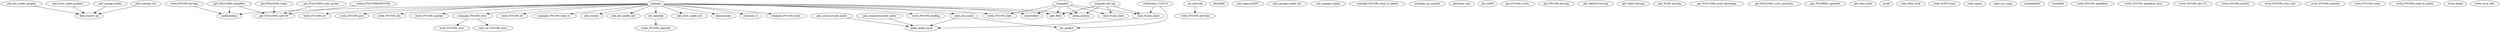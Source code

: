 /* Created by mdot for Matlab */
digraph m2html {
  add_obc_nodes_graphic -> find_nearest_pt;
  add_river_nodes_graphic -> find_nearest_pt;
  add_sponge_nodes -> find_nearest_pt;
  add_stations_list -> find_nearest_pt;
  example -> add_coriolis;
  example -> add_obc_nodes_list;
  example -> add_river_nodes_list;
  example -> elems2nodes;
  example -> estimate_ts;
  example -> example_FVCOM_river;
  example -> example_FVCOM_tsobc;
  example -> example_FVCOM_wind_ts;
  example -> nodes2elems;
  example -> plot_field;
  example -> read_sms_mesh;
  example -> set_spectide;
  example -> setup_metrics;
  example -> smoothfield;
  example -> write_FVCOM_bath;
  example -> write_FVCOM_bedflag;
  example -> write_FVCOM_cor;
  example -> write_FVCOM_grid;
  example -> write_FVCOM_obc;
  example -> write_FVCOM_sponge;
  example -> write_FVCOM_z0;
  example2 -> plot_field;
  example2 -> read_fvcom_bath;
  example2 -> read_fvcom_mesh;
  example2 -> setup_metrics;
  example2 -> smoothfield;
  example2 -> write_FVCOM_bath;
  example_FVCOM_river -> add_var_FVCOM_river;
  example_FVCOM_river -> write_FVCOM_river;
  example_init_lag -> plot_field;
  example_init_lag -> read_fvcom_bath;
  example_init_lag -> read_fvcom_mesh;
  example_init_lag -> setup_metrics;
  gen_semistructured_mesh -> make_blank_mesh;
  gen_unstructured_mesh -> make_blank_mesh;
  get_POLCOMS_meanflow -> get_POLCOMS_netCDF;
  get_POLCOMS_meanflow -> nodes2elems;
  get_POLCOMS_tsobc -> get_POLCOMS_netCDF;
  get_POLCOMS_tsobc_gcoms -> get_POLCOMS_netCDF;
  interp_POLCOMS2FVCOM -> get_POLCOMS_netCDF;
  read_fvcom_mesh -> make_blank_mesh;
  read_sms_mesh -> make_blank_mesh;
  read_sms_mesh -> my_project;
  set_elevtide -> write_FVCOM_elevtide;
  set_spectide -> write_FVCOM_spectide;
  wrf2fvcom_U10V10 -> my_project;
  wrf2fvcom_U10V10 -> read_fvcom_mesh;
  write_FVCOM_forcing -> nodes2elems;

  README [URL="README.html"];
  add_coriolis [URL="add_coriolis.html"];
  add_obc_nodes_graphic [URL="add_obc_nodes_graphic.html"];
  add_obc_nodes_list [URL="add_obc_nodes_list.html"];
  add_river_nodes_graphic [URL="add_river_nodes_graphic.html"];
  add_river_nodes_list [URL="add_river_nodes_list.html"];
  add_sigma_forDT [URL="add_sigma_forDT.html"];
  add_sponge_nodes [URL="add_sponge_nodes.html"];
  add_sponge_nodes_list [URL="add_sponge_nodes_list.html"];
  add_stations_list [URL="add_stations_list.html"];
  add_var_FVCOM_river [URL="add_var_FVCOM_river.html"];
  calc_sponge_radius [URL="calc_sponge_radius.html"];
  elems2nodes [URL="elems2nodes.html"];
  estimate_ts [URL="estimate_ts.html"];
  example [URL="example.html"];
  example2 [URL="example2.html"];
  example_FVCOM_river [URL="example_FVCOM_river.html"];
  example_FVCOM_tsobc [URL="example_FVCOM_tsobc.html"];
  example_FVCOM_wind_ts [URL="example_FVCOM_wind_ts.html"];
  example_FVCOM_wind_ts_speed [URL="example_FVCOM_wind_ts_speed.html"];
  example_init_lag [URL="example_init_lag.html"];
  example_my_project [URL="example_my_project.html"];
  find_nearest_pt [URL="find_nearest_pt.html"];
  gen_semistructured_mesh [URL="gen_semistructured_mesh.html"];
  gen_unstructured_mesh [URL="gen_unstructured_mesh.html"];
  generate_mjd [URL="generate_mjd.html"];
  get_AMM [URL="get_AMM.html"];
  get_FVCOM_rivers [URL="get_FVCOM_rivers.html"];
  get_HYCOM_forcing [URL="get_HYCOM_forcing.html"];
  get_MetUM_forcing [URL="get_MetUM_forcing.html"];
  get_NAE2_forcing [URL="get_NAE2_forcing.html"];
  get_NCEP_forcing [URL="get_NCEP_forcing.html"];
  get_POLCOMS_meanflow [URL="get_POLCOMS_meanflow.html"];
  get_POLCOMS_netCDF [URL="get_POLCOMS_netCDF.html"];
  get_POLCOMS_river_discharge [URL="get_POLCOMS_river_discharge.html"];
  get_POLCOMS_river_positions [URL="get_POLCOMS_river_positions.html"];
  get_POLCOMS_tsobc [URL="get_POLCOMS_tsobc.html"];
  get_POLCOMS_tsobc_gcoms [URL="get_POLCOMS_tsobc_gcoms.html"];
  get_POLPRED_spectide [URL="get_POLPRED_spectide.html"];
  get_zeta_xtide [URL="get_zeta_xtide.html"];
  inCell [URL="inCell.html"];
  interp_POLCOMS2FVCOM [URL="interp_POLCOMS2FVCOM.html"];
  make_blank_mesh [URL="make_blank_mesh.html"];
  my_project [URL="my_project.html"];
  nodes2elems [URL="nodes2elems.html"];
  plot_field [URL="plot_field.html"];
  read_ERA_wind [URL="read_ERA_wind.html"];
  read_NCEP_wind [URL="read_NCEP_wind.html"];
  read_fvcom_bath [URL="read_fvcom_bath.html"];
  read_fvcom_mesh [URL="read_fvcom_mesh.html"];
  read_sigma [URL="read_sigma.html"];
  read_sms_map [URL="read_sms_map.html"];
  read_sms_mesh [URL="read_sms_mesh.html"];
  set_elevtide [URL="set_elevtide.html"];
  set_spectide [URL="set_spectide.html"];
  setup_metrics [URL="setup_metrics.html"];
  smoothfield [URL="smoothfield.html"];
  smoothfield2 [URL="smoothfield2.html"];
  truncfield [URL="truncfield.html"];
  wrf2fvcom_U10V10 [URL="wrf2fvcom_U10V10.html"];
  write_FVCOM_bath [URL="write_FVCOM_bath.html"];
  write_FVCOM_bedflag [URL="write_FVCOM_bedflag.html"];
  write_FVCOM_cor [URL="write_FVCOM_cor.html"];
  write_FVCOM_elevtide [URL="write_FVCOM_elevtide.html"];
  write_FVCOM_forcing [URL="write_FVCOM_forcing.html"];
  write_FVCOM_grid [URL="write_FVCOM_grid.html"];
  write_FVCOM_meanflow [URL="write_FVCOM_meanflow.html"];
  write_FVCOM_meanflow_ascii [URL="write_FVCOM_meanflow_ascii.html"];
  write_FVCOM_obc [URL="write_FVCOM_obc.html"];
  write_FVCOM_obs_TS [URL="write_FVCOM_obs_TS.html"];
  write_FVCOM_restart [URL="write_FVCOM_restart.html"];
  write_FVCOM_river [URL="write_FVCOM_river.html"];
  write_FVCOM_river_nml [URL="write_FVCOM_river_nml.html"];
  write_FVCOM_spectide [URL="write_FVCOM_spectide.html"];
  write_FVCOM_sponge [URL="write_FVCOM_sponge.html"];
  write_FVCOM_stations [URL="write_FVCOM_stations.html"];
  write_FVCOM_tsobc [URL="write_FVCOM_tsobc.html"];
  write_FVCOM_wind_ts_speed [URL="write_FVCOM_wind_ts_speed.html"];
  write_FVCOM_z0 [URL="write_FVCOM_z0.html"];
  write_dtank [URL="write_dtank.html"];
  write_river_info [URL="write_river_info.html"];
}